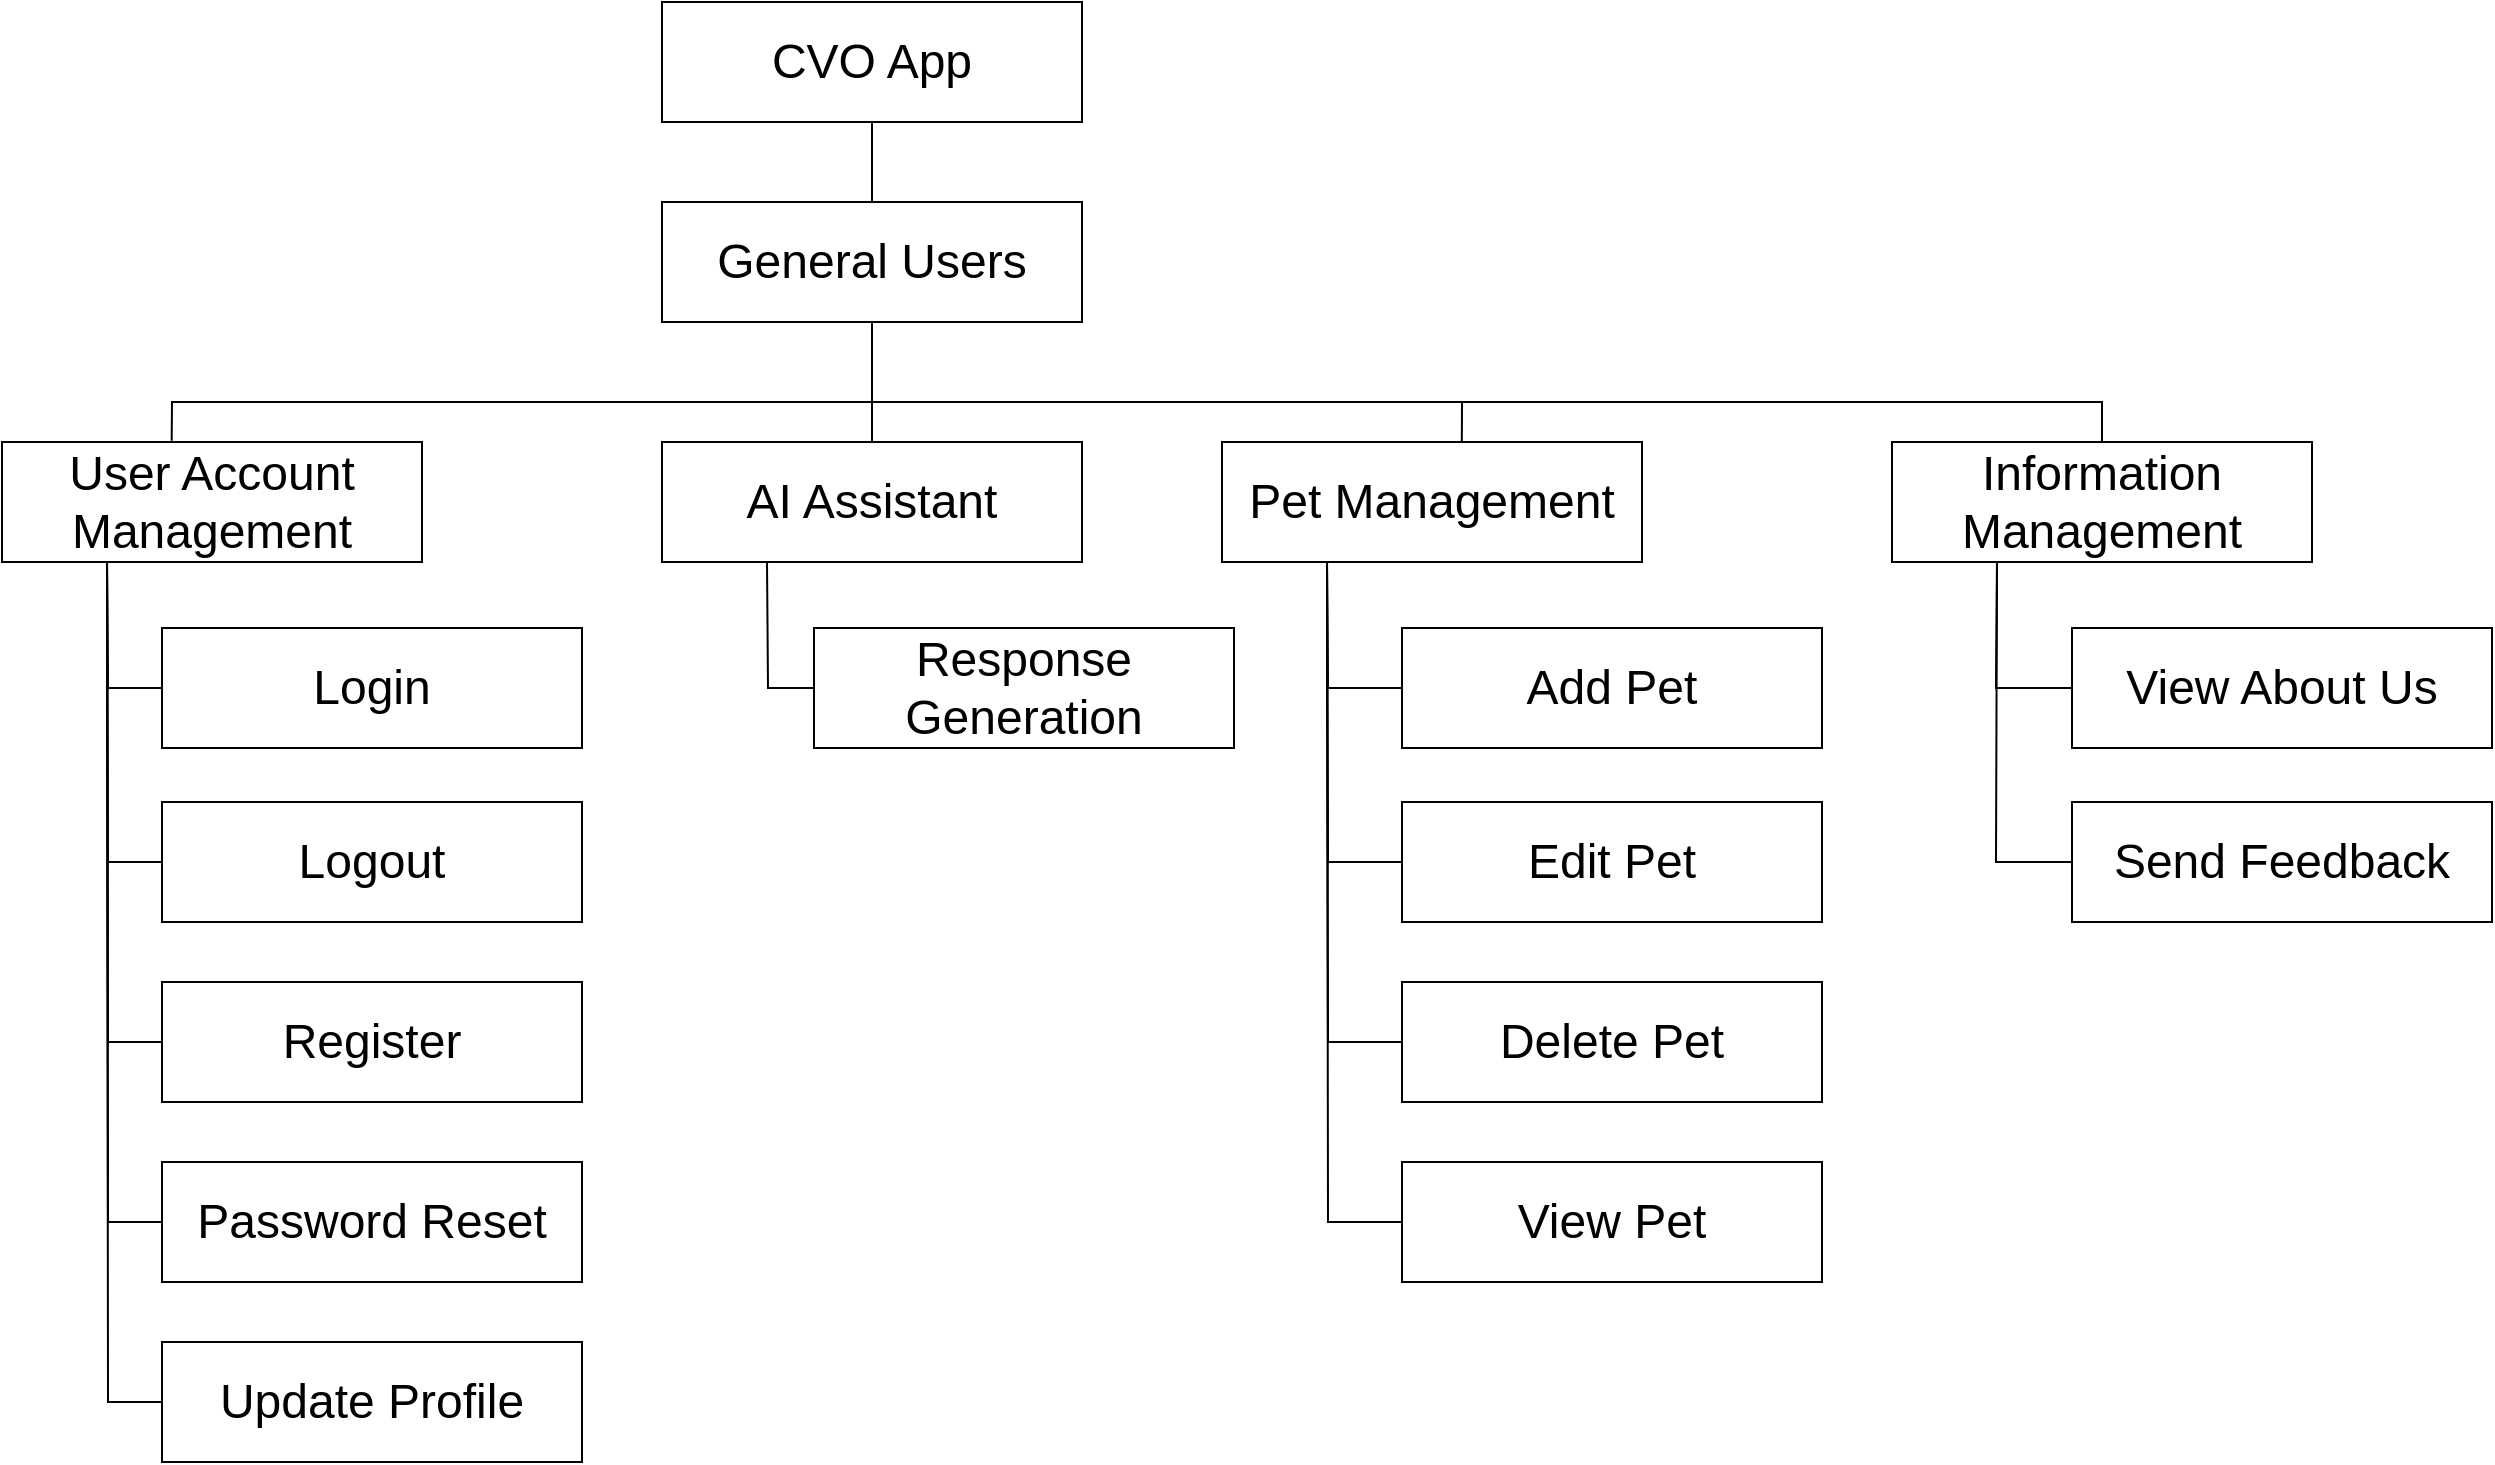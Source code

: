 <mxfile version="26.0.16">
  <diagram name="Page-1" id="fr82chmS0VjZSK2y9uVk">
    <mxGraphModel dx="2625" dy="1438" grid="1" gridSize="10" guides="1" tooltips="1" connect="1" arrows="1" fold="1" page="1" pageScale="1" pageWidth="1169" pageHeight="827" math="0" shadow="0">
      <root>
        <mxCell id="0" />
        <mxCell id="1" parent="0" />
        <mxCell id="60MkNcsTgpI80KWqYa-A-1" value="&lt;font style=&quot;font-size: 24px;&quot;&gt;CVO App&lt;/font&gt;" style="rounded=0;whiteSpace=wrap;html=1;" vertex="1" parent="1">
          <mxGeometry x="480" y="40" width="210" height="60" as="geometry" />
        </mxCell>
        <mxCell id="60MkNcsTgpI80KWqYa-A-2" value="&lt;span style=&quot;font-size: 24px;&quot;&gt;General Users&lt;/span&gt;" style="rounded=0;whiteSpace=wrap;html=1;" vertex="1" parent="1">
          <mxGeometry x="480" y="140" width="210" height="60" as="geometry" />
        </mxCell>
        <mxCell id="60MkNcsTgpI80KWqYa-A-3" value="" style="endArrow=none;html=1;rounded=0;entryX=0.5;entryY=1;entryDx=0;entryDy=0;" edge="1" parent="1" source="60MkNcsTgpI80KWqYa-A-2" target="60MkNcsTgpI80KWqYa-A-1">
          <mxGeometry width="50" height="50" relative="1" as="geometry">
            <mxPoint x="480" y="360" as="sourcePoint" />
            <mxPoint x="530" y="310" as="targetPoint" />
          </mxGeometry>
        </mxCell>
        <mxCell id="60MkNcsTgpI80KWqYa-A-5" value="" style="endArrow=none;html=1;rounded=0;entryX=0.5;entryY=1;entryDx=0;entryDy=0;exitX=0.404;exitY=-0.01;exitDx=0;exitDy=0;exitPerimeter=0;" edge="1" parent="1" source="60MkNcsTgpI80KWqYa-A-6" target="60MkNcsTgpI80KWqYa-A-2">
          <mxGeometry width="50" height="50" relative="1" as="geometry">
            <mxPoint x="240" y="240" as="sourcePoint" />
            <mxPoint x="530" y="310" as="targetPoint" />
            <Array as="points">
              <mxPoint x="235" y="240" />
              <mxPoint x="585" y="240" />
            </Array>
          </mxGeometry>
        </mxCell>
        <mxCell id="60MkNcsTgpI80KWqYa-A-6" value="&lt;span style=&quot;font-size: 24px;&quot;&gt;User Account Management&lt;/span&gt;" style="rounded=0;whiteSpace=wrap;html=1;" vertex="1" parent="1">
          <mxGeometry x="150" y="260" width="210" height="60" as="geometry" />
        </mxCell>
        <mxCell id="60MkNcsTgpI80KWqYa-A-11" value="&lt;span style=&quot;font-size: 24px;&quot;&gt;Login&lt;/span&gt;" style="rounded=0;whiteSpace=wrap;html=1;" vertex="1" parent="1">
          <mxGeometry x="230" y="353" width="210" height="60" as="geometry" />
        </mxCell>
        <mxCell id="60MkNcsTgpI80KWqYa-A-12" value="&lt;span style=&quot;font-size: 24px;&quot;&gt;Logout&lt;/span&gt;" style="rounded=0;whiteSpace=wrap;html=1;" vertex="1" parent="1">
          <mxGeometry x="230" y="440" width="210" height="60" as="geometry" />
        </mxCell>
        <mxCell id="60MkNcsTgpI80KWqYa-A-13" value="&lt;span style=&quot;font-size: 24px;&quot;&gt;Register&lt;/span&gt;" style="rounded=0;whiteSpace=wrap;html=1;" vertex="1" parent="1">
          <mxGeometry x="230" y="530" width="210" height="60" as="geometry" />
        </mxCell>
        <mxCell id="60MkNcsTgpI80KWqYa-A-14" value="&lt;span style=&quot;font-size: 24px;&quot;&gt;Password Reset&lt;/span&gt;" style="rounded=0;whiteSpace=wrap;html=1;" vertex="1" parent="1">
          <mxGeometry x="230" y="620" width="210" height="60" as="geometry" />
        </mxCell>
        <mxCell id="60MkNcsTgpI80KWqYa-A-15" value="&lt;span style=&quot;font-size: 24px;&quot;&gt;Update Profile&lt;/span&gt;" style="rounded=0;whiteSpace=wrap;html=1;" vertex="1" parent="1">
          <mxGeometry x="230" y="710" width="210" height="60" as="geometry" />
        </mxCell>
        <mxCell id="60MkNcsTgpI80KWqYa-A-16" value="" style="endArrow=none;html=1;rounded=0;exitX=0.25;exitY=1;exitDx=0;exitDy=0;entryX=0;entryY=0.5;entryDx=0;entryDy=0;" edge="1" parent="1" source="60MkNcsTgpI80KWqYa-A-6" target="60MkNcsTgpI80KWqYa-A-11">
          <mxGeometry width="50" height="50" relative="1" as="geometry">
            <mxPoint x="320" y="570" as="sourcePoint" />
            <mxPoint x="370" y="520" as="targetPoint" />
            <Array as="points">
              <mxPoint x="203" y="383" />
            </Array>
          </mxGeometry>
        </mxCell>
        <mxCell id="60MkNcsTgpI80KWqYa-A-17" value="" style="endArrow=none;html=1;rounded=0;exitX=0;exitY=0.5;exitDx=0;exitDy=0;entryX=0.25;entryY=1;entryDx=0;entryDy=0;" edge="1" parent="1" source="60MkNcsTgpI80KWqYa-A-12" target="60MkNcsTgpI80KWqYa-A-6">
          <mxGeometry width="50" height="50" relative="1" as="geometry">
            <mxPoint x="320" y="570" as="sourcePoint" />
            <mxPoint x="370" y="520" as="targetPoint" />
            <Array as="points">
              <mxPoint x="203" y="470" />
            </Array>
          </mxGeometry>
        </mxCell>
        <mxCell id="60MkNcsTgpI80KWqYa-A-18" value="" style="endArrow=none;html=1;rounded=0;exitX=0.25;exitY=1;exitDx=0;exitDy=0;entryX=0;entryY=0.5;entryDx=0;entryDy=0;" edge="1" parent="1" source="60MkNcsTgpI80KWqYa-A-6" target="60MkNcsTgpI80KWqYa-A-13">
          <mxGeometry width="50" height="50" relative="1" as="geometry">
            <mxPoint x="280" y="510" as="sourcePoint" />
            <mxPoint x="330" y="460" as="targetPoint" />
            <Array as="points">
              <mxPoint x="203" y="560" />
            </Array>
          </mxGeometry>
        </mxCell>
        <mxCell id="60MkNcsTgpI80KWqYa-A-19" value="" style="endArrow=none;html=1;rounded=0;exitX=0.25;exitY=1;exitDx=0;exitDy=0;entryX=0;entryY=0.5;entryDx=0;entryDy=0;" edge="1" parent="1" source="60MkNcsTgpI80KWqYa-A-6" target="60MkNcsTgpI80KWqYa-A-14">
          <mxGeometry width="50" height="50" relative="1" as="geometry">
            <mxPoint x="380" y="490" as="sourcePoint" />
            <mxPoint x="430" y="440" as="targetPoint" />
            <Array as="points">
              <mxPoint x="203" y="650" />
            </Array>
          </mxGeometry>
        </mxCell>
        <mxCell id="60MkNcsTgpI80KWqYa-A-20" value="" style="endArrow=none;html=1;rounded=0;exitX=0.25;exitY=1;exitDx=0;exitDy=0;entryX=0;entryY=0.5;entryDx=0;entryDy=0;" edge="1" parent="1" source="60MkNcsTgpI80KWqYa-A-6" target="60MkNcsTgpI80KWqYa-A-15">
          <mxGeometry width="50" height="50" relative="1" as="geometry">
            <mxPoint x="270" y="500" as="sourcePoint" />
            <mxPoint x="320" y="450" as="targetPoint" />
            <Array as="points">
              <mxPoint x="203" y="740" />
            </Array>
          </mxGeometry>
        </mxCell>
        <mxCell id="60MkNcsTgpI80KWqYa-A-21" value="&lt;span style=&quot;font-size: 24px;&quot;&gt;AI Assistant&lt;/span&gt;" style="rounded=0;whiteSpace=wrap;html=1;" vertex="1" parent="1">
          <mxGeometry x="480" y="260" width="210" height="60" as="geometry" />
        </mxCell>
        <mxCell id="60MkNcsTgpI80KWqYa-A-22" value="&lt;span style=&quot;font-size: 24px;&quot;&gt;Response Generation&lt;/span&gt;" style="rounded=0;whiteSpace=wrap;html=1;" vertex="1" parent="1">
          <mxGeometry x="556" y="353" width="210" height="60" as="geometry" />
        </mxCell>
        <mxCell id="60MkNcsTgpI80KWqYa-A-27" value="" style="endArrow=none;html=1;rounded=0;exitX=0.25;exitY=1;exitDx=0;exitDy=0;entryX=0;entryY=0.5;entryDx=0;entryDy=0;" edge="1" parent="1" source="60MkNcsTgpI80KWqYa-A-21" target="60MkNcsTgpI80KWqYa-A-22">
          <mxGeometry width="50" height="50" relative="1" as="geometry">
            <mxPoint x="540" y="340" as="sourcePoint" />
            <mxPoint x="710" y="340" as="targetPoint" />
            <Array as="points">
              <mxPoint x="533" y="383" />
            </Array>
          </mxGeometry>
        </mxCell>
        <mxCell id="60MkNcsTgpI80KWqYa-A-28" value="" style="endArrow=none;html=1;rounded=0;entryX=0.5;entryY=1;entryDx=0;entryDy=0;" edge="1" parent="1" source="60MkNcsTgpI80KWqYa-A-21" target="60MkNcsTgpI80KWqYa-A-2">
          <mxGeometry width="50" height="50" relative="1" as="geometry">
            <mxPoint x="680" y="280" as="sourcePoint" />
            <mxPoint x="730" y="230" as="targetPoint" />
            <Array as="points">
              <mxPoint x="585" y="240" />
            </Array>
          </mxGeometry>
        </mxCell>
        <mxCell id="60MkNcsTgpI80KWqYa-A-29" value="&lt;span style=&quot;font-size: 24px;&quot;&gt;Pet Management&lt;/span&gt;" style="rounded=0;whiteSpace=wrap;html=1;" vertex="1" parent="1">
          <mxGeometry x="760" y="260" width="210" height="60" as="geometry" />
        </mxCell>
        <mxCell id="60MkNcsTgpI80KWqYa-A-30" value="" style="endArrow=none;html=1;rounded=0;entryX=0.5;entryY=1;entryDx=0;entryDy=0;exitX=0.571;exitY=0;exitDx=0;exitDy=0;exitPerimeter=0;" edge="1" parent="1" source="60MkNcsTgpI80KWqYa-A-29" target="60MkNcsTgpI80KWqYa-A-2">
          <mxGeometry width="50" height="50" relative="1" as="geometry">
            <mxPoint x="680" y="280" as="sourcePoint" />
            <mxPoint x="730" y="230" as="targetPoint" />
            <Array as="points">
              <mxPoint x="880" y="240" />
              <mxPoint x="585" y="240" />
            </Array>
          </mxGeometry>
        </mxCell>
        <mxCell id="60MkNcsTgpI80KWqYa-A-31" value="&lt;span style=&quot;font-size: 24px;&quot;&gt;Add Pet&lt;/span&gt;" style="rounded=0;whiteSpace=wrap;html=1;" vertex="1" parent="1">
          <mxGeometry x="850" y="353" width="210" height="60" as="geometry" />
        </mxCell>
        <mxCell id="60MkNcsTgpI80KWqYa-A-32" value="&lt;span style=&quot;font-size: 24px;&quot;&gt;Edit Pet&lt;/span&gt;" style="rounded=0;whiteSpace=wrap;html=1;" vertex="1" parent="1">
          <mxGeometry x="850" y="440" width="210" height="60" as="geometry" />
        </mxCell>
        <mxCell id="60MkNcsTgpI80KWqYa-A-33" value="&lt;span style=&quot;font-size: 24px;&quot;&gt;Delete Pet&lt;/span&gt;" style="rounded=0;whiteSpace=wrap;html=1;" vertex="1" parent="1">
          <mxGeometry x="850" y="530" width="210" height="60" as="geometry" />
        </mxCell>
        <mxCell id="60MkNcsTgpI80KWqYa-A-34" value="&lt;span style=&quot;font-size: 24px;&quot;&gt;View Pet&lt;/span&gt;" style="rounded=0;whiteSpace=wrap;html=1;" vertex="1" parent="1">
          <mxGeometry x="850" y="620" width="210" height="60" as="geometry" />
        </mxCell>
        <mxCell id="60MkNcsTgpI80KWqYa-A-35" value="" style="endArrow=none;html=1;rounded=0;exitX=0.25;exitY=1;exitDx=0;exitDy=0;entryX=0;entryY=0.5;entryDx=0;entryDy=0;" edge="1" parent="1" source="60MkNcsTgpI80KWqYa-A-29" target="60MkNcsTgpI80KWqYa-A-31">
          <mxGeometry width="50" height="50" relative="1" as="geometry">
            <mxPoint x="790" y="440" as="sourcePoint" />
            <mxPoint x="840" y="390" as="targetPoint" />
            <Array as="points">
              <mxPoint x="813" y="383" />
            </Array>
          </mxGeometry>
        </mxCell>
        <mxCell id="60MkNcsTgpI80KWqYa-A-36" value="" style="endArrow=none;html=1;rounded=0;exitX=0.25;exitY=1;exitDx=0;exitDy=0;entryX=0;entryY=0.5;entryDx=0;entryDy=0;" edge="1" parent="1" source="60MkNcsTgpI80KWqYa-A-29" target="60MkNcsTgpI80KWqYa-A-32">
          <mxGeometry width="50" height="50" relative="1" as="geometry">
            <mxPoint x="790" y="440" as="sourcePoint" />
            <mxPoint x="840" y="390" as="targetPoint" />
            <Array as="points">
              <mxPoint x="813" y="470" />
            </Array>
          </mxGeometry>
        </mxCell>
        <mxCell id="60MkNcsTgpI80KWqYa-A-37" value="" style="endArrow=none;html=1;rounded=0;exitX=0.25;exitY=1;exitDx=0;exitDy=0;entryX=0;entryY=0.5;entryDx=0;entryDy=0;" edge="1" parent="1" source="60MkNcsTgpI80KWqYa-A-29" target="60MkNcsTgpI80KWqYa-A-33">
          <mxGeometry width="50" height="50" relative="1" as="geometry">
            <mxPoint x="790" y="440" as="sourcePoint" />
            <mxPoint x="840" y="390" as="targetPoint" />
            <Array as="points">
              <mxPoint x="813" y="560" />
            </Array>
          </mxGeometry>
        </mxCell>
        <mxCell id="60MkNcsTgpI80KWqYa-A-38" value="" style="endArrow=none;html=1;rounded=0;exitX=0.25;exitY=1;exitDx=0;exitDy=0;entryX=0;entryY=0.5;entryDx=0;entryDy=0;" edge="1" parent="1" source="60MkNcsTgpI80KWqYa-A-29" target="60MkNcsTgpI80KWqYa-A-34">
          <mxGeometry width="50" height="50" relative="1" as="geometry">
            <mxPoint x="790" y="440" as="sourcePoint" />
            <mxPoint x="840" y="390" as="targetPoint" />
            <Array as="points">
              <mxPoint x="813" y="650" />
            </Array>
          </mxGeometry>
        </mxCell>
        <mxCell id="60MkNcsTgpI80KWqYa-A-39" value="&lt;span style=&quot;font-size: 24px;&quot;&gt;Information Management&lt;/span&gt;" style="rounded=0;whiteSpace=wrap;html=1;" vertex="1" parent="1">
          <mxGeometry x="1095" y="260" width="210" height="60" as="geometry" />
        </mxCell>
        <mxCell id="60MkNcsTgpI80KWqYa-A-40" value="&lt;span style=&quot;font-size: 24px;&quot;&gt;View About Us&lt;/span&gt;" style="rounded=0;whiteSpace=wrap;html=1;" vertex="1" parent="1">
          <mxGeometry x="1185" y="353" width="210" height="60" as="geometry" />
        </mxCell>
        <mxCell id="60MkNcsTgpI80KWqYa-A-41" value="&lt;span style=&quot;font-size: 24px;&quot;&gt;Send Feedback&lt;/span&gt;" style="rounded=0;whiteSpace=wrap;html=1;" vertex="1" parent="1">
          <mxGeometry x="1185" y="440" width="210" height="60" as="geometry" />
        </mxCell>
        <mxCell id="60MkNcsTgpI80KWqYa-A-44" value="" style="endArrow=none;html=1;rounded=0;exitX=0.5;exitY=1;exitDx=0;exitDy=0;entryX=0.5;entryY=0;entryDx=0;entryDy=0;" edge="1" parent="1" source="60MkNcsTgpI80KWqYa-A-2" target="60MkNcsTgpI80KWqYa-A-39">
          <mxGeometry width="50" height="50" relative="1" as="geometry">
            <mxPoint x="770" y="370" as="sourcePoint" />
            <mxPoint x="820" y="320" as="targetPoint" />
            <Array as="points">
              <mxPoint x="585" y="240" />
              <mxPoint x="1200" y="240" />
            </Array>
          </mxGeometry>
        </mxCell>
        <mxCell id="60MkNcsTgpI80KWqYa-A-50" value="" style="endArrow=none;html=1;rounded=0;exitX=0.25;exitY=1;exitDx=0;exitDy=0;entryX=0;entryY=0.5;entryDx=0;entryDy=0;" edge="1" parent="1" source="60MkNcsTgpI80KWqYa-A-39" target="60MkNcsTgpI80KWqYa-A-40">
          <mxGeometry width="50" height="50" relative="1" as="geometry">
            <mxPoint x="1270" y="480" as="sourcePoint" />
            <mxPoint x="1320" y="430" as="targetPoint" />
            <Array as="points">
              <mxPoint x="1147" y="383" />
            </Array>
          </mxGeometry>
        </mxCell>
        <mxCell id="60MkNcsTgpI80KWqYa-A-51" value="" style="endArrow=none;html=1;rounded=0;entryX=0.25;entryY=1;entryDx=0;entryDy=0;exitX=0;exitY=0.5;exitDx=0;exitDy=0;" edge="1" parent="1" source="60MkNcsTgpI80KWqYa-A-41" target="60MkNcsTgpI80KWqYa-A-39">
          <mxGeometry width="50" height="50" relative="1" as="geometry">
            <mxPoint x="1270" y="480" as="sourcePoint" />
            <mxPoint x="1320" y="430" as="targetPoint" />
            <Array as="points">
              <mxPoint x="1147" y="470" />
            </Array>
          </mxGeometry>
        </mxCell>
      </root>
    </mxGraphModel>
  </diagram>
</mxfile>
